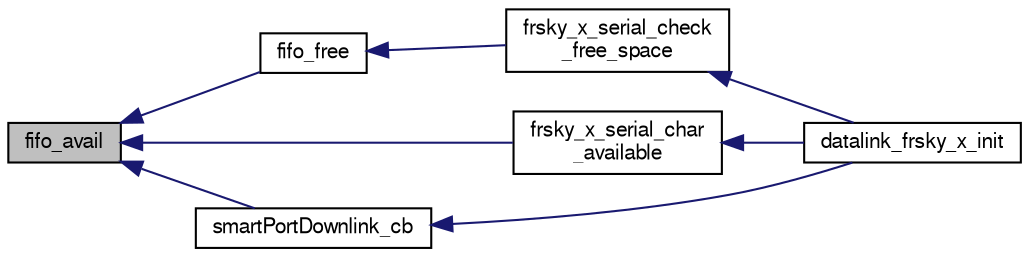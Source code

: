 digraph "fifo_avail"
{
  edge [fontname="FreeSans",fontsize="10",labelfontname="FreeSans",labelfontsize="10"];
  node [fontname="FreeSans",fontsize="10",shape=record];
  rankdir="LR";
  Node1 [label="fifo_avail",height=0.2,width=0.4,color="black", fillcolor="grey75", style="filled", fontcolor="black"];
  Node1 -> Node2 [dir="back",color="midnightblue",fontsize="10",style="solid",fontname="FreeSans"];
  Node2 [label="fifo_free",height=0.2,width=0.4,color="black", fillcolor="white", style="filled",URL="$frsky__x_8c.html#a1907098db4b59dda72fd85bfbef50248"];
  Node2 -> Node3 [dir="back",color="midnightblue",fontsize="10",style="solid",fontname="FreeSans"];
  Node3 [label="frsky_x_serial_check\l_free_space",height=0.2,width=0.4,color="black", fillcolor="white", style="filled",URL="$frsky__x_8c.html#a42f17ec33863098c6fea4c5bbe06616b"];
  Node3 -> Node4 [dir="back",color="midnightblue",fontsize="10",style="solid",fontname="FreeSans"];
  Node4 [label="datalink_frsky_x_init",height=0.2,width=0.4,color="black", fillcolor="white", style="filled",URL="$frsky__x_8h.html#a02e506771b84a9f590d180ffc053b11a"];
  Node1 -> Node5 [dir="back",color="midnightblue",fontsize="10",style="solid",fontname="FreeSans"];
  Node5 [label="frsky_x_serial_char\l_available",height=0.2,width=0.4,color="black", fillcolor="white", style="filled",URL="$frsky__x_8c.html#af1304f2d704de47161777ffc71a0f190"];
  Node5 -> Node4 [dir="back",color="midnightblue",fontsize="10",style="solid",fontname="FreeSans"];
  Node1 -> Node6 [dir="back",color="midnightblue",fontsize="10",style="solid",fontname="FreeSans"];
  Node6 [label="smartPortDownlink_cb",height=0.2,width=0.4,color="black", fillcolor="white", style="filled",URL="$frsky__x_8c.html#aba6296d6db330573e92d1f02a26e3d55"];
  Node6 -> Node4 [dir="back",color="midnightblue",fontsize="10",style="solid",fontname="FreeSans"];
}
